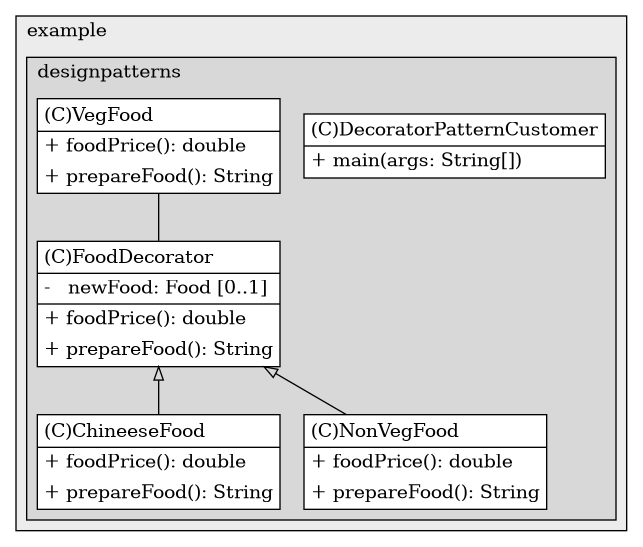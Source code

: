 @startuml

/' diagram meta data start
config=StructureConfiguration;
{
  "projectClassification": {
    "searchMode": "OpenProject", // OpenProject, AllProjects
    "includedProjects": "",
    "pathEndKeywords": "*.impl",
    "isClientPath": "",
    "isClientName": "",
    "isTestPath": "",
    "isTestName": "",
    "isMappingPath": "",
    "isMappingName": "",
    "isDataAccessPath": "",
    "isDataAccessName": "",
    "isDataStructurePath": "",
    "isDataStructureName": "",
    "isInterfaceStructuresPath": "",
    "isInterfaceStructuresName": "",
    "isEntryPointPath": "",
    "isEntryPointName": "",
    "treatFinalFieldsAsMandatory": false
  },
  "graphRestriction": {
    "classPackageExcludeFilter": "",
    "classPackageIncludeFilter": "",
    "classNameExcludeFilter": "",
    "classNameIncludeFilter": "",
    "methodNameExcludeFilter": "",
    "methodNameIncludeFilter": "",
    "removeByInheritance": "", // inheritance/annotation based filtering is done in a second step
    "removeByAnnotation": "",
    "removeByClassPackage": "", // cleanup the graph after inheritance/annotation based filtering is done
    "removeByClassName": "",
    "cutMappings": false,
    "cutEnum": true,
    "cutTests": true,
    "cutClient": true,
    "cutDataAccess": false,
    "cutInterfaceStructures": false,
    "cutDataStructures": false,
    "cutGetterAndSetter": true,
    "cutConstructors": true
  },
  "graphTraversal": {
    "forwardDepth": 6,
    "backwardDepth": 6,
    "classPackageExcludeFilter": "",
    "classPackageIncludeFilter": "",
    "classNameExcludeFilter": "",
    "classNameIncludeFilter": "",
    "methodNameExcludeFilter": "",
    "methodNameIncludeFilter": "",
    "hideMappings": false,
    "hideDataStructures": false,
    "hidePrivateMethods": true,
    "hideInterfaceCalls": true, // indirection: implementation -> interface (is hidden) -> implementation
    "onlyShowApplicationEntryPoints": false, // root node is included
    "useMethodCallsForStructureDiagram": "ForwardOnly" // ForwardOnly, BothDirections, No
  },
  "details": {
    "aggregation": "GroupByClass", // ByClass, GroupByClass, None
    "showClassGenericTypes": true,
    "showMethods": true,
    "showMethodParameterNames": true,
    "showMethodParameterTypes": true,
    "showMethodReturnType": true,
    "showPackageLevels": 2,
    "showDetailedClassStructure": true
  },
  "rootClass": "org.example.designpatterns.structural.decorator.DecoratorPatternCustomer",
  "extensionCallbackMethod": "" // qualified.class.name#methodName - signature: public static String method(String)
}
diagram meta data end '/



digraph g {
    rankdir="TB"
    splines=polyline
    

'nodes 
subgraph cluster_1322970774 { 
   	label=example
	labeljust=l
	fillcolor="#ececec"
	style=filled
   
   subgraph cluster_1611567195 { 
   	label=designpatterns
	labeljust=l
	fillcolor="#d8d8d8"
	style=filled
   
   ChineeseFood249132279[
	label=<<TABLE BORDER="1" CELLBORDER="0" CELLPADDING="4" CELLSPACING="0">
<TR><TD ALIGN="LEFT" >(C)ChineeseFood</TD></TR>
<HR/>
<TR><TD ALIGN="LEFT" >+ foodPrice(): double</TD></TR>
<TR><TD ALIGN="LEFT" >+ prepareFood(): String</TD></TR>
</TABLE>>
	style=filled
	margin=0
	shape=plaintext
	fillcolor="#FFFFFF"
];

DecoratorPatternCustomer249132279[
	label=<<TABLE BORDER="1" CELLBORDER="0" CELLPADDING="4" CELLSPACING="0">
<TR><TD ALIGN="LEFT" >(C)DecoratorPatternCustomer</TD></TR>
<HR/>
<TR><TD ALIGN="LEFT" >+ main(args: String[])</TD></TR>
</TABLE>>
	style=filled
	margin=0
	shape=plaintext
	fillcolor="#FFFFFF"
];

FoodDecorator249132279[
	label=<<TABLE BORDER="1" CELLBORDER="0" CELLPADDING="4" CELLSPACING="0">
<TR><TD ALIGN="LEFT" >(C)FoodDecorator</TD></TR>
<HR/>
<TR><TD ALIGN="LEFT" >-   newFood: Food [0..1]</TD></TR>
<HR/>
<TR><TD ALIGN="LEFT" >+ foodPrice(): double</TD></TR>
<TR><TD ALIGN="LEFT" >+ prepareFood(): String</TD></TR>
</TABLE>>
	style=filled
	margin=0
	shape=plaintext
	fillcolor="#FFFFFF"
];

NonVegFood249132279[
	label=<<TABLE BORDER="1" CELLBORDER="0" CELLPADDING="4" CELLSPACING="0">
<TR><TD ALIGN="LEFT" >(C)NonVegFood</TD></TR>
<HR/>
<TR><TD ALIGN="LEFT" >+ foodPrice(): double</TD></TR>
<TR><TD ALIGN="LEFT" >+ prepareFood(): String</TD></TR>
</TABLE>>
	style=filled
	margin=0
	shape=plaintext
	fillcolor="#FFFFFF"
];

VegFood249132279[
	label=<<TABLE BORDER="1" CELLBORDER="0" CELLPADDING="4" CELLSPACING="0">
<TR><TD ALIGN="LEFT" >(C)VegFood</TD></TR>
<HR/>
<TR><TD ALIGN="LEFT" >+ foodPrice(): double</TD></TR>
<TR><TD ALIGN="LEFT" >+ prepareFood(): String</TD></TR>
</TABLE>>
	style=filled
	margin=0
	shape=plaintext
	fillcolor="#FFFFFF"
];
} 
} 

'edges    
FoodDecorator249132279 -> ChineeseFood249132279[arrowhead=none, arrowtail=empty, dir=both];
FoodDecorator249132279 -> NonVegFood249132279[arrowhead=none, arrowtail=empty, dir=both];
VegFood249132279 -> FoodDecorator249132279[arrowhead=none];
    
}
@enduml